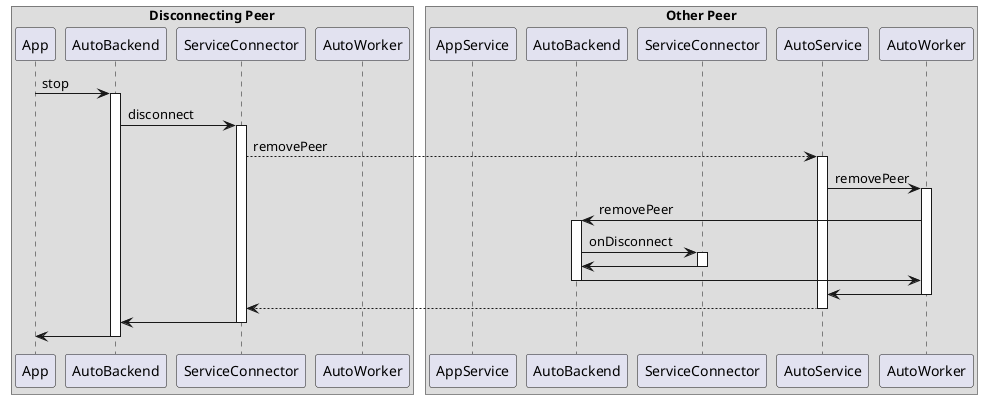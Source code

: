 @startuml
!pragma teoz true

box Disconnecting Peer
participant App as c.app
participant AutoBackend as c.backend
participant ServiceConnector as c.connector
participant AutoWorker as c.worker
endbox

box Other Peer
participant AppService as o.app.service
participant AutoBackend as o.backend
participant ServiceConnector as o.connector

participant "AutoService" as o.service
participant "AutoWorker" as o.worker
endbox

c.app -> c.backend : stop
activate c.backend

c.backend -> c.connector: disconnect
activate c.connector

c.connector --> o.service: removePeer
activate o.service

o.service -> o.worker : removePeer
activate o.worker

o.worker -> o.backend : removePeer
activate o.backend

o.backend -> o.connector : onDisconnect
activate o.connector

o.connector -> o.backend
deactivate o.connector

o.backend -> o.worker
deactivate o.backend

o.worker -> o.service
deactivate o.worker

o.service --> c.connector
deactivate o.service

c.connector -> c.backend
deactivate c.connector

c.backend -> c.app
deactivate c.backend

@enduml